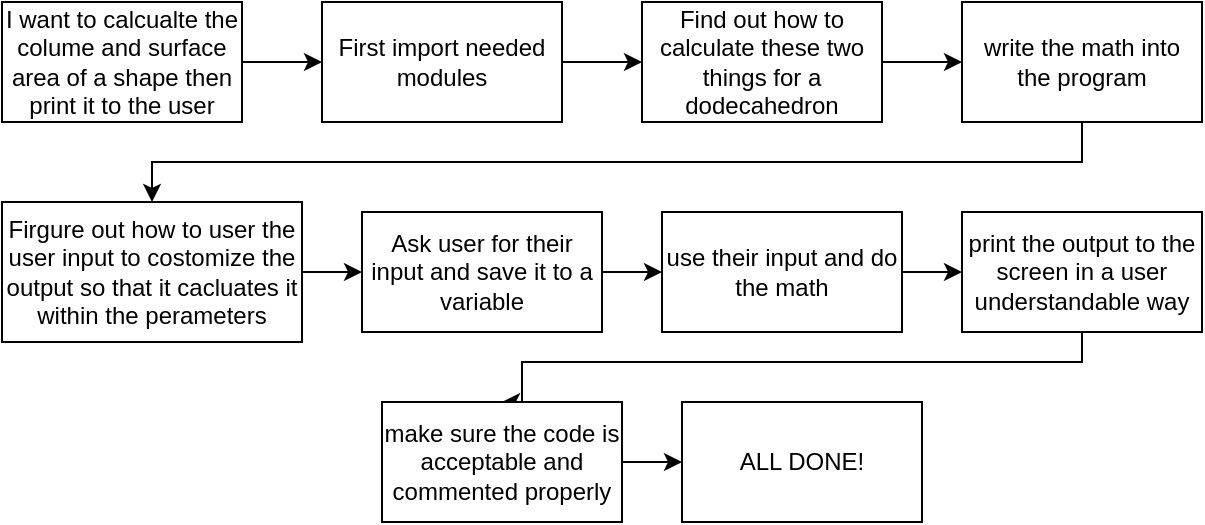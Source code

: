 <mxfile version="14.6.9" type="github">
  <diagram id="vQxJJNaWtaXB5mGtyHiw" name="Page-1">
    <mxGraphModel dx="868" dy="482" grid="1" gridSize="10" guides="1" tooltips="1" connect="1" arrows="1" fold="1" page="1" pageScale="1" pageWidth="850" pageHeight="1100" math="0" shadow="0">
      <root>
        <mxCell id="0" />
        <mxCell id="1" parent="0" />
        <mxCell id="oDda3-v0TxFA8qHJeSE3-3" style="edgeStyle=orthogonalEdgeStyle;rounded=0;orthogonalLoop=1;jettySize=auto;html=1;" edge="1" parent="1" source="oDda3-v0TxFA8qHJeSE3-1" target="oDda3-v0TxFA8qHJeSE3-2">
          <mxGeometry relative="1" as="geometry" />
        </mxCell>
        <mxCell id="oDda3-v0TxFA8qHJeSE3-1" value="I want to calcualte the colume and surface area of a shape then print it to the user" style="rounded=0;whiteSpace=wrap;html=1;" vertex="1" parent="1">
          <mxGeometry x="70" y="40" width="120" height="60" as="geometry" />
        </mxCell>
        <mxCell id="oDda3-v0TxFA8qHJeSE3-5" style="edgeStyle=orthogonalEdgeStyle;rounded=0;orthogonalLoop=1;jettySize=auto;html=1;" edge="1" parent="1" source="oDda3-v0TxFA8qHJeSE3-2" target="oDda3-v0TxFA8qHJeSE3-4">
          <mxGeometry relative="1" as="geometry" />
        </mxCell>
        <mxCell id="oDda3-v0TxFA8qHJeSE3-2" value="First import needed modules" style="rounded=0;whiteSpace=wrap;html=1;" vertex="1" parent="1">
          <mxGeometry x="230" y="40" width="120" height="60" as="geometry" />
        </mxCell>
        <mxCell id="oDda3-v0TxFA8qHJeSE3-7" style="edgeStyle=orthogonalEdgeStyle;rounded=0;orthogonalLoop=1;jettySize=auto;html=1;entryX=0;entryY=0.5;entryDx=0;entryDy=0;" edge="1" parent="1" source="oDda3-v0TxFA8qHJeSE3-4" target="oDda3-v0TxFA8qHJeSE3-6">
          <mxGeometry relative="1" as="geometry" />
        </mxCell>
        <mxCell id="oDda3-v0TxFA8qHJeSE3-4" value="Find out how to calculate these two things for a dodecahedron" style="rounded=0;whiteSpace=wrap;html=1;" vertex="1" parent="1">
          <mxGeometry x="390" y="40" width="120" height="60" as="geometry" />
        </mxCell>
        <mxCell id="oDda3-v0TxFA8qHJeSE3-9" style="edgeStyle=orthogonalEdgeStyle;rounded=0;orthogonalLoop=1;jettySize=auto;html=1;entryX=0.5;entryY=0;entryDx=0;entryDy=0;" edge="1" parent="1" source="oDda3-v0TxFA8qHJeSE3-6" target="oDda3-v0TxFA8qHJeSE3-8">
          <mxGeometry relative="1" as="geometry">
            <mxPoint x="550" y="120" as="targetPoint" />
            <Array as="points">
              <mxPoint x="610" y="120" />
              <mxPoint x="145" y="120" />
            </Array>
          </mxGeometry>
        </mxCell>
        <mxCell id="oDda3-v0TxFA8qHJeSE3-6" value="write the math into the program" style="rounded=0;whiteSpace=wrap;html=1;" vertex="1" parent="1">
          <mxGeometry x="550" y="40" width="120" height="60" as="geometry" />
        </mxCell>
        <mxCell id="oDda3-v0TxFA8qHJeSE3-11" style="edgeStyle=orthogonalEdgeStyle;rounded=0;orthogonalLoop=1;jettySize=auto;html=1;entryX=0;entryY=0.5;entryDx=0;entryDy=0;" edge="1" parent="1" source="oDda3-v0TxFA8qHJeSE3-8" target="oDda3-v0TxFA8qHJeSE3-10">
          <mxGeometry relative="1" as="geometry" />
        </mxCell>
        <mxCell id="oDda3-v0TxFA8qHJeSE3-8" value="Firgure out how to user the user input to costomize the output so that it cacluates it within the perameters" style="rounded=0;whiteSpace=wrap;html=1;" vertex="1" parent="1">
          <mxGeometry x="70" y="140" width="150" height="70" as="geometry" />
        </mxCell>
        <mxCell id="oDda3-v0TxFA8qHJeSE3-13" style="edgeStyle=orthogonalEdgeStyle;rounded=0;orthogonalLoop=1;jettySize=auto;html=1;" edge="1" parent="1" source="oDda3-v0TxFA8qHJeSE3-10" target="oDda3-v0TxFA8qHJeSE3-12">
          <mxGeometry relative="1" as="geometry" />
        </mxCell>
        <mxCell id="oDda3-v0TxFA8qHJeSE3-10" value="Ask user for their input and save it to a variable" style="rounded=0;whiteSpace=wrap;html=1;" vertex="1" parent="1">
          <mxGeometry x="250" y="145" width="120" height="60" as="geometry" />
        </mxCell>
        <mxCell id="oDda3-v0TxFA8qHJeSE3-15" style="edgeStyle=orthogonalEdgeStyle;rounded=0;orthogonalLoop=1;jettySize=auto;html=1;entryX=0;entryY=0.5;entryDx=0;entryDy=0;" edge="1" parent="1" source="oDda3-v0TxFA8qHJeSE3-12" target="oDda3-v0TxFA8qHJeSE3-14">
          <mxGeometry relative="1" as="geometry" />
        </mxCell>
        <mxCell id="oDda3-v0TxFA8qHJeSE3-12" value="use their input and do the math" style="rounded=0;whiteSpace=wrap;html=1;" vertex="1" parent="1">
          <mxGeometry x="400" y="145" width="120" height="60" as="geometry" />
        </mxCell>
        <mxCell id="oDda3-v0TxFA8qHJeSE3-19" style="edgeStyle=orthogonalEdgeStyle;rounded=0;orthogonalLoop=1;jettySize=auto;html=1;entryX=0.5;entryY=0;entryDx=0;entryDy=0;" edge="1" parent="1" source="oDda3-v0TxFA8qHJeSE3-14" target="oDda3-v0TxFA8qHJeSE3-16">
          <mxGeometry relative="1" as="geometry">
            <mxPoint x="330" y="230" as="targetPoint" />
            <Array as="points">
              <mxPoint x="610" y="220" />
              <mxPoint x="330" y="220" />
              <mxPoint x="330" y="240" />
            </Array>
          </mxGeometry>
        </mxCell>
        <mxCell id="oDda3-v0TxFA8qHJeSE3-14" value="print the output to the screen in a user understandable way" style="rounded=0;whiteSpace=wrap;html=1;" vertex="1" parent="1">
          <mxGeometry x="550" y="145" width="120" height="60" as="geometry" />
        </mxCell>
        <mxCell id="oDda3-v0TxFA8qHJeSE3-20" style="edgeStyle=orthogonalEdgeStyle;rounded=0;orthogonalLoop=1;jettySize=auto;html=1;" edge="1" parent="1" source="oDda3-v0TxFA8qHJeSE3-16" target="oDda3-v0TxFA8qHJeSE3-17">
          <mxGeometry relative="1" as="geometry" />
        </mxCell>
        <mxCell id="oDda3-v0TxFA8qHJeSE3-16" value="make sure the code is acceptable and commented properly" style="rounded=0;whiteSpace=wrap;html=1;" vertex="1" parent="1">
          <mxGeometry x="260" y="240" width="120" height="60" as="geometry" />
        </mxCell>
        <mxCell id="oDda3-v0TxFA8qHJeSE3-17" value="ALL DONE!" style="rounded=0;whiteSpace=wrap;html=1;" vertex="1" parent="1">
          <mxGeometry x="410" y="240" width="120" height="60" as="geometry" />
        </mxCell>
      </root>
    </mxGraphModel>
  </diagram>
</mxfile>
